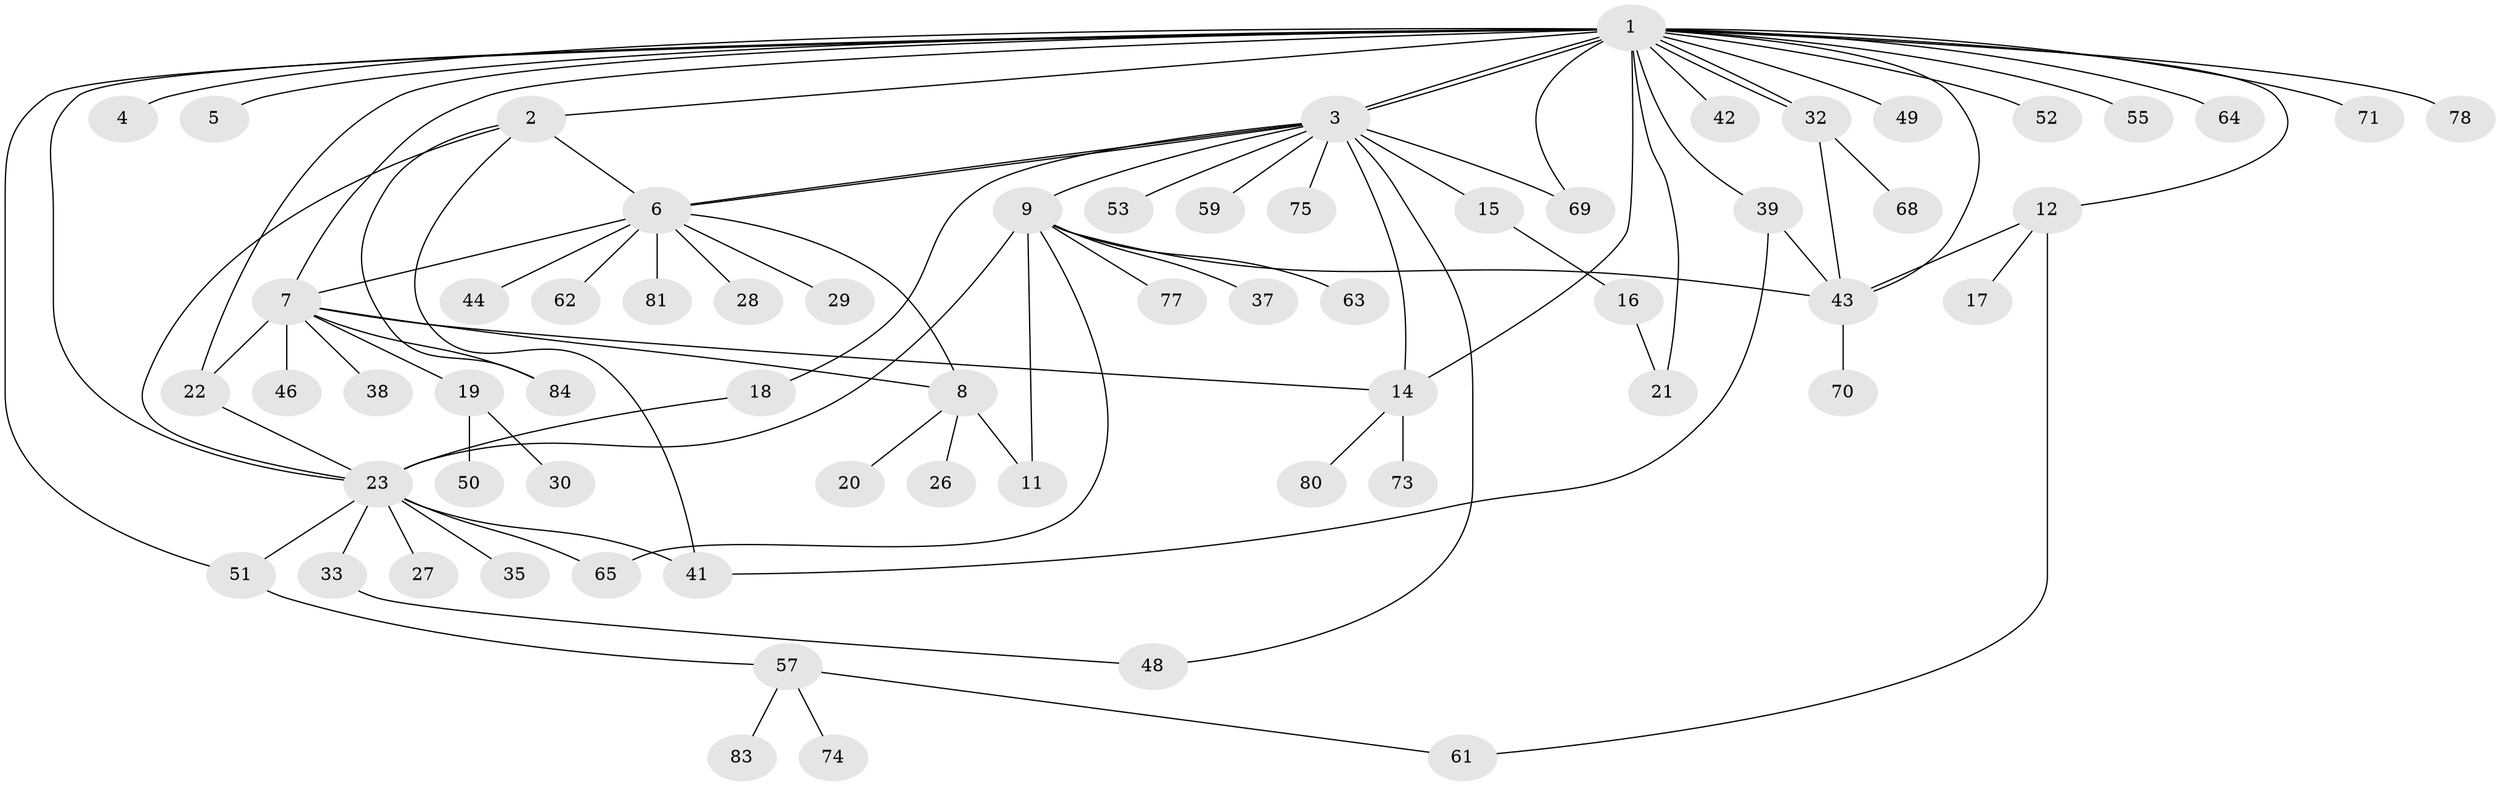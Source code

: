 // original degree distribution, {24: 0.011904761904761904, 5: 0.03571428571428571, 15: 0.011904761904761904, 1: 0.47619047619047616, 9: 0.023809523809523808, 6: 0.023809523809523808, 7: 0.023809523809523808, 2: 0.21428571428571427, 3: 0.09523809523809523, 4: 0.08333333333333333}
// Generated by graph-tools (version 1.1) at 2025/11/02/27/25 16:11:13]
// undirected, 64 vertices, 90 edges
graph export_dot {
graph [start="1"]
  node [color=gray90,style=filled];
  1 [super="+31"];
  2 [super="+13"];
  3 [super="+76"];
  4;
  5;
  6 [super="+34"];
  7 [super="+10"];
  8 [super="+47"];
  9 [super="+40"];
  11;
  12 [super="+82"];
  14 [super="+60"];
  15 [super="+45"];
  16;
  17 [super="+79"];
  18 [super="+36"];
  19 [super="+67"];
  20;
  21;
  22 [super="+25"];
  23 [super="+24"];
  26 [super="+56"];
  27;
  28;
  29;
  30;
  32;
  33;
  35;
  37;
  38;
  39;
  41 [super="+58"];
  42;
  43 [super="+54"];
  44;
  46;
  48;
  49;
  50 [super="+72"];
  51;
  52;
  53;
  55;
  57 [super="+66"];
  59;
  61;
  62;
  63;
  64;
  65;
  68;
  69;
  70;
  71;
  73;
  74;
  75;
  77;
  78;
  80;
  81;
  83;
  84;
  1 -- 2;
  1 -- 3;
  1 -- 3;
  1 -- 4;
  1 -- 5;
  1 -- 7;
  1 -- 12;
  1 -- 21;
  1 -- 22;
  1 -- 23;
  1 -- 32;
  1 -- 32;
  1 -- 39;
  1 -- 42;
  1 -- 49;
  1 -- 51;
  1 -- 52;
  1 -- 55;
  1 -- 64;
  1 -- 69;
  1 -- 71;
  1 -- 78;
  1 -- 14;
  1 -- 43;
  2 -- 6 [weight=2];
  2 -- 84;
  2 -- 41;
  2 -- 23;
  3 -- 6;
  3 -- 6;
  3 -- 9;
  3 -- 14;
  3 -- 15 [weight=2];
  3 -- 18;
  3 -- 48;
  3 -- 53;
  3 -- 59;
  3 -- 69;
  3 -- 75;
  6 -- 8;
  6 -- 28;
  6 -- 29;
  6 -- 44;
  6 -- 7;
  6 -- 62;
  6 -- 81;
  7 -- 8;
  7 -- 14;
  7 -- 19;
  7 -- 22;
  7 -- 38;
  7 -- 46;
  7 -- 84;
  8 -- 11;
  8 -- 20;
  8 -- 26;
  9 -- 23;
  9 -- 37;
  9 -- 43;
  9 -- 63;
  9 -- 65;
  9 -- 11;
  9 -- 77;
  12 -- 17;
  12 -- 61;
  12 -- 43 [weight=2];
  14 -- 80;
  14 -- 73;
  15 -- 16;
  16 -- 21;
  18 -- 23;
  19 -- 30;
  19 -- 50;
  22 -- 23;
  23 -- 33;
  23 -- 65;
  23 -- 41;
  23 -- 35;
  23 -- 51;
  23 -- 27;
  32 -- 68;
  32 -- 43;
  33 -- 48;
  39 -- 41;
  39 -- 43;
  43 -- 70;
  51 -- 57;
  57 -- 61;
  57 -- 83;
  57 -- 74;
}
